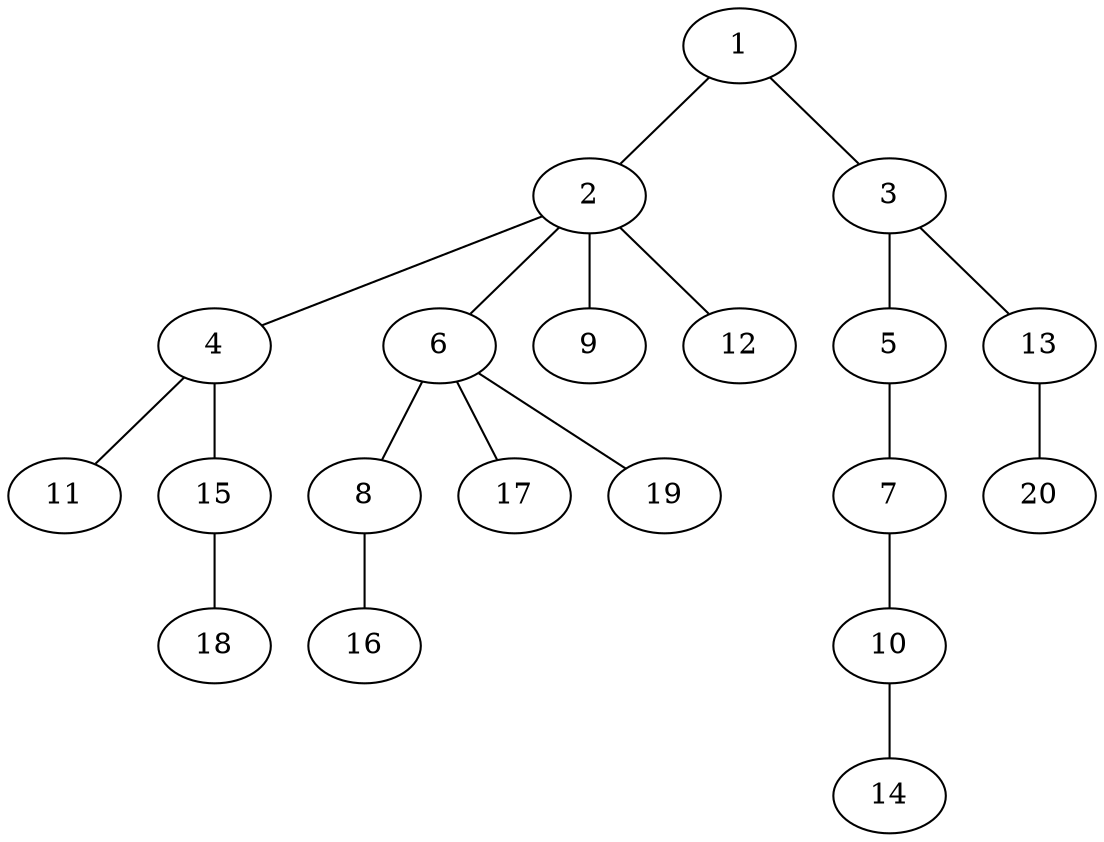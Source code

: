 graph graphname {1--2
1--3
2--4
2--6
2--9
2--12
3--5
3--13
4--11
4--15
5--7
6--8
6--17
6--19
7--10
8--16
10--14
13--20
15--18
}